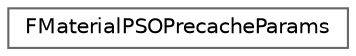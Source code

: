 digraph "Graphical Class Hierarchy"
{
 // INTERACTIVE_SVG=YES
 // LATEX_PDF_SIZE
  bgcolor="transparent";
  edge [fontname=Helvetica,fontsize=10,labelfontname=Helvetica,labelfontsize=10];
  node [fontname=Helvetica,fontsize=10,shape=box,height=0.2,width=0.4];
  rankdir="LR";
  Node0 [id="Node000000",label="FMaterialPSOPrecacheParams",height=0.2,width=0.4,color="grey40", fillcolor="white", style="filled",URL="$d8/d2c/structFMaterialPSOPrecacheParams.html",tooltip=" "];
}
